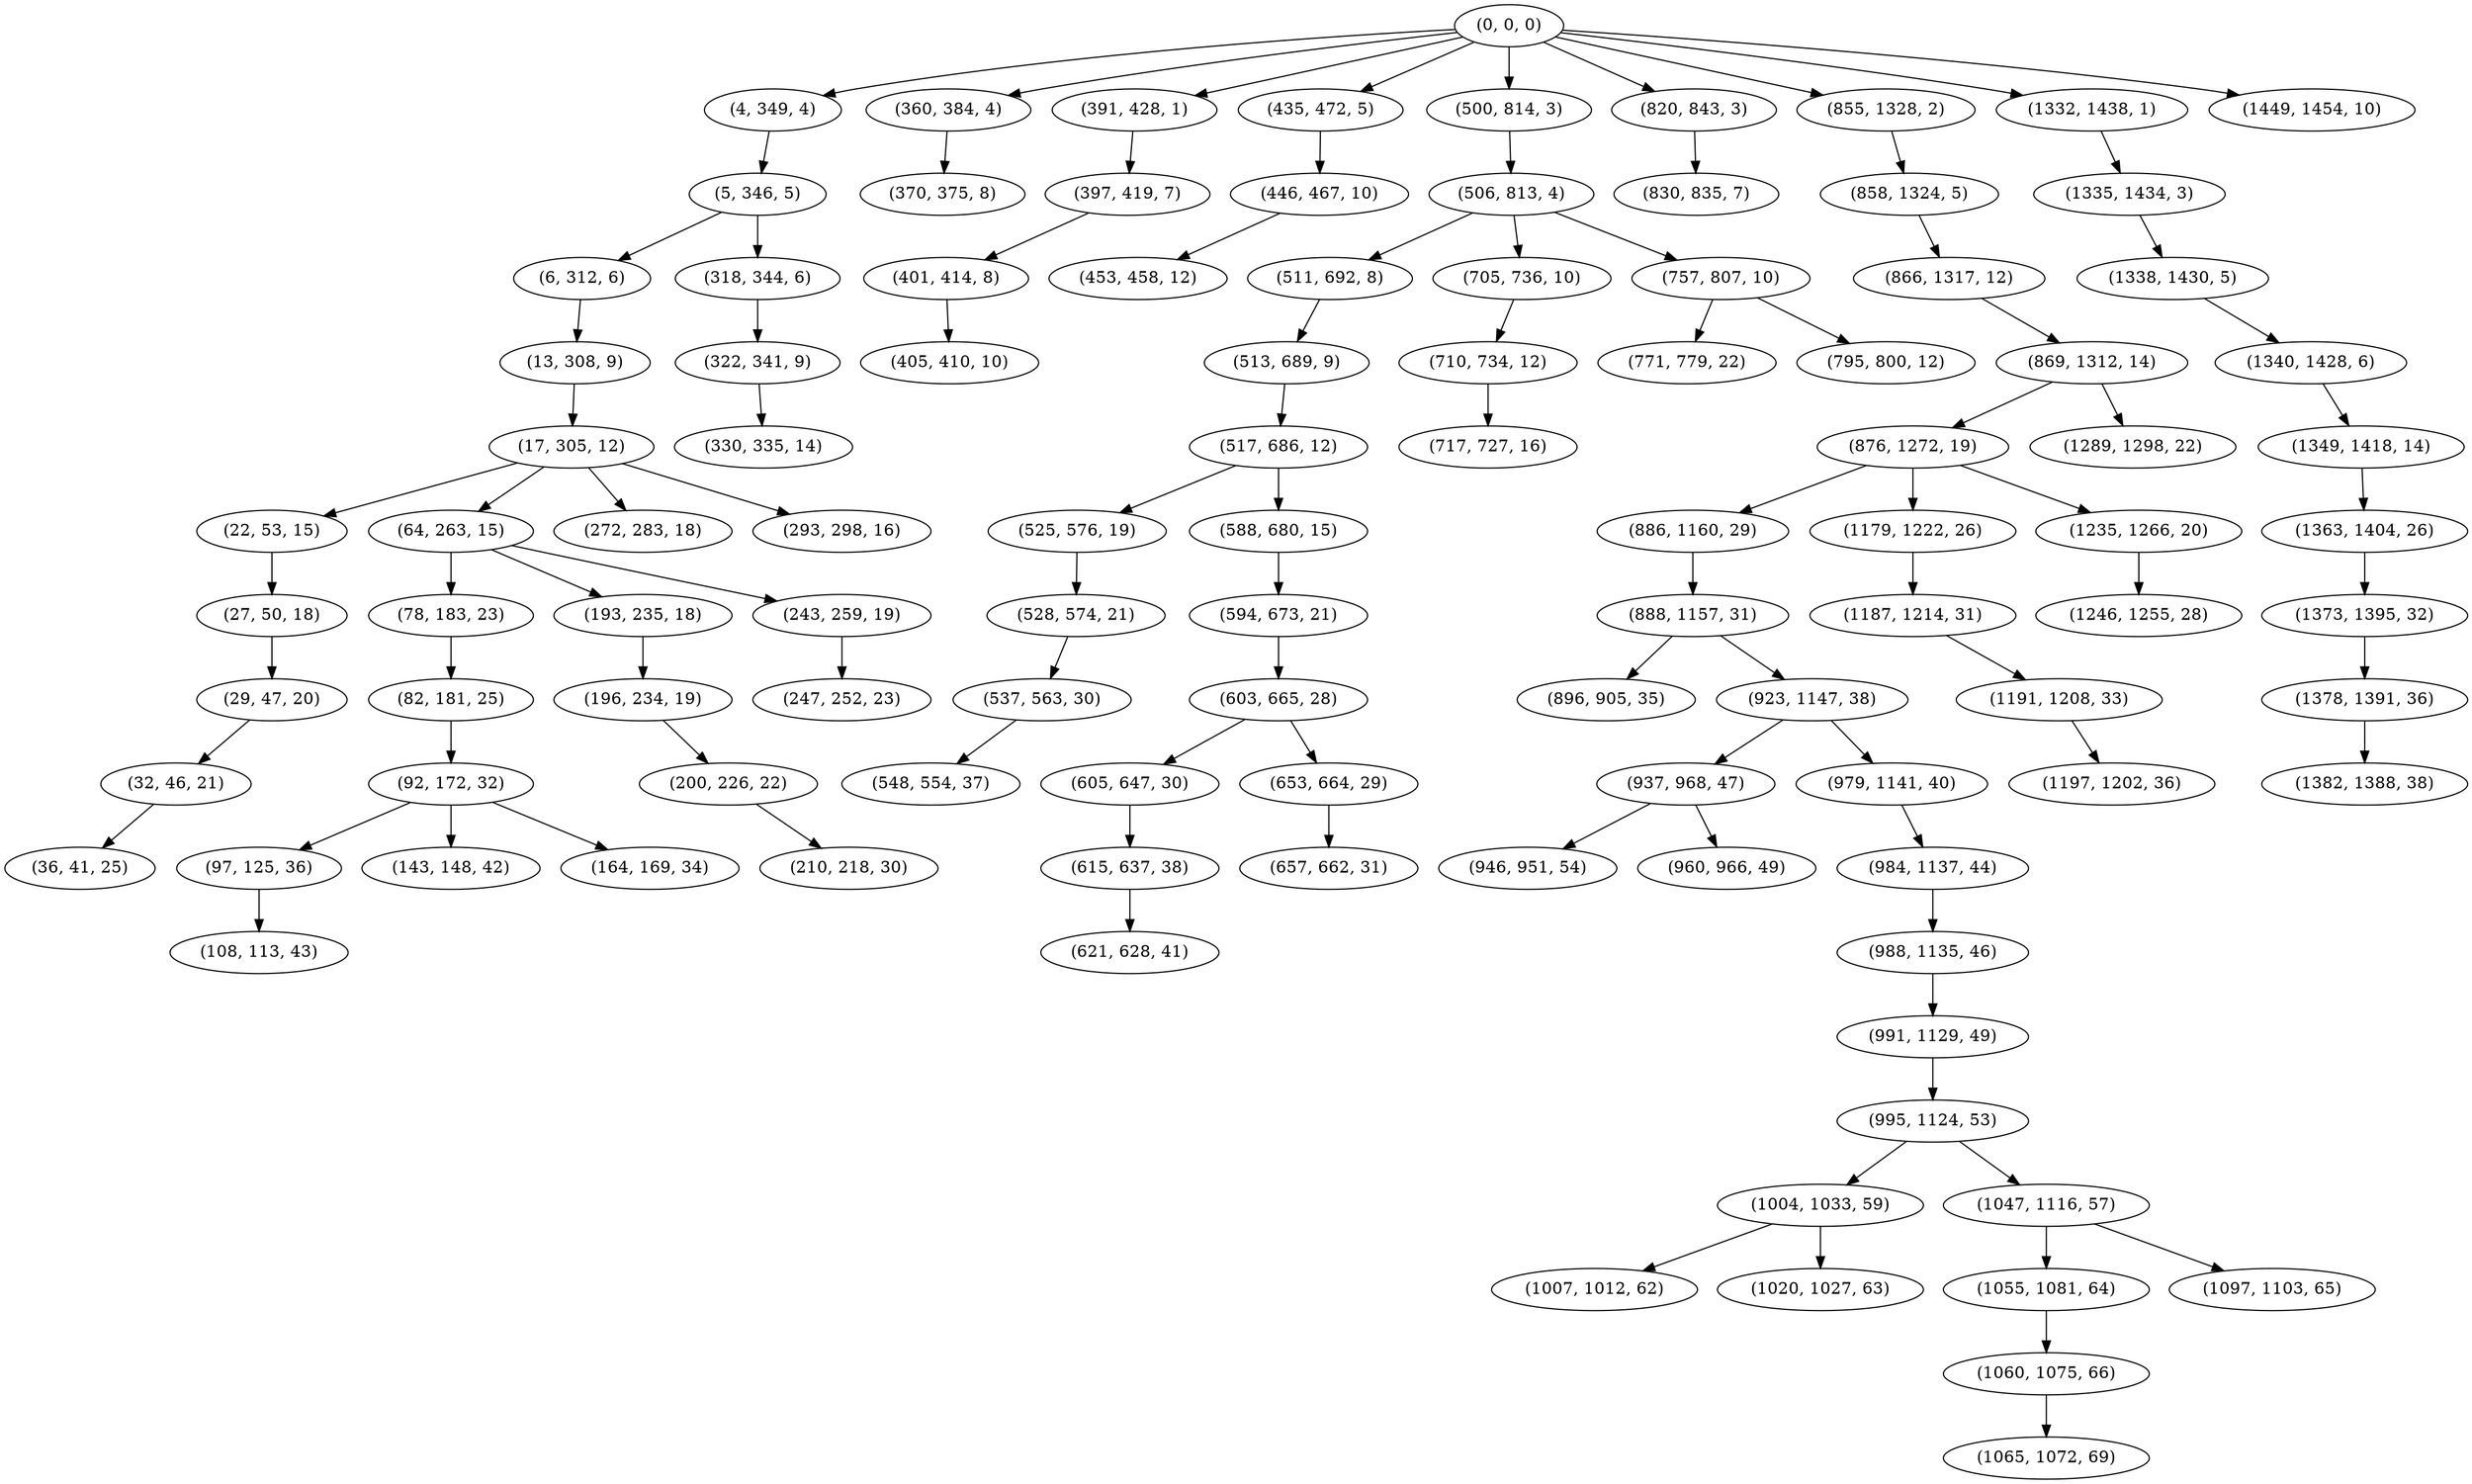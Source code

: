 digraph tree {
    "(0, 0, 0)";
    "(4, 349, 4)";
    "(5, 346, 5)";
    "(6, 312, 6)";
    "(13, 308, 9)";
    "(17, 305, 12)";
    "(22, 53, 15)";
    "(27, 50, 18)";
    "(29, 47, 20)";
    "(32, 46, 21)";
    "(36, 41, 25)";
    "(64, 263, 15)";
    "(78, 183, 23)";
    "(82, 181, 25)";
    "(92, 172, 32)";
    "(97, 125, 36)";
    "(108, 113, 43)";
    "(143, 148, 42)";
    "(164, 169, 34)";
    "(193, 235, 18)";
    "(196, 234, 19)";
    "(200, 226, 22)";
    "(210, 218, 30)";
    "(243, 259, 19)";
    "(247, 252, 23)";
    "(272, 283, 18)";
    "(293, 298, 16)";
    "(318, 344, 6)";
    "(322, 341, 9)";
    "(330, 335, 14)";
    "(360, 384, 4)";
    "(370, 375, 8)";
    "(391, 428, 1)";
    "(397, 419, 7)";
    "(401, 414, 8)";
    "(405, 410, 10)";
    "(435, 472, 5)";
    "(446, 467, 10)";
    "(453, 458, 12)";
    "(500, 814, 3)";
    "(506, 813, 4)";
    "(511, 692, 8)";
    "(513, 689, 9)";
    "(517, 686, 12)";
    "(525, 576, 19)";
    "(528, 574, 21)";
    "(537, 563, 30)";
    "(548, 554, 37)";
    "(588, 680, 15)";
    "(594, 673, 21)";
    "(603, 665, 28)";
    "(605, 647, 30)";
    "(615, 637, 38)";
    "(621, 628, 41)";
    "(653, 664, 29)";
    "(657, 662, 31)";
    "(705, 736, 10)";
    "(710, 734, 12)";
    "(717, 727, 16)";
    "(757, 807, 10)";
    "(771, 779, 22)";
    "(795, 800, 12)";
    "(820, 843, 3)";
    "(830, 835, 7)";
    "(855, 1328, 2)";
    "(858, 1324, 5)";
    "(866, 1317, 12)";
    "(869, 1312, 14)";
    "(876, 1272, 19)";
    "(886, 1160, 29)";
    "(888, 1157, 31)";
    "(896, 905, 35)";
    "(923, 1147, 38)";
    "(937, 968, 47)";
    "(946, 951, 54)";
    "(960, 966, 49)";
    "(979, 1141, 40)";
    "(984, 1137, 44)";
    "(988, 1135, 46)";
    "(991, 1129, 49)";
    "(995, 1124, 53)";
    "(1004, 1033, 59)";
    "(1007, 1012, 62)";
    "(1020, 1027, 63)";
    "(1047, 1116, 57)";
    "(1055, 1081, 64)";
    "(1060, 1075, 66)";
    "(1065, 1072, 69)";
    "(1097, 1103, 65)";
    "(1179, 1222, 26)";
    "(1187, 1214, 31)";
    "(1191, 1208, 33)";
    "(1197, 1202, 36)";
    "(1235, 1266, 20)";
    "(1246, 1255, 28)";
    "(1289, 1298, 22)";
    "(1332, 1438, 1)";
    "(1335, 1434, 3)";
    "(1338, 1430, 5)";
    "(1340, 1428, 6)";
    "(1349, 1418, 14)";
    "(1363, 1404, 26)";
    "(1373, 1395, 32)";
    "(1378, 1391, 36)";
    "(1382, 1388, 38)";
    "(1449, 1454, 10)";
    "(0, 0, 0)" -> "(4, 349, 4)";
    "(0, 0, 0)" -> "(360, 384, 4)";
    "(0, 0, 0)" -> "(391, 428, 1)";
    "(0, 0, 0)" -> "(435, 472, 5)";
    "(0, 0, 0)" -> "(500, 814, 3)";
    "(0, 0, 0)" -> "(820, 843, 3)";
    "(0, 0, 0)" -> "(855, 1328, 2)";
    "(0, 0, 0)" -> "(1332, 1438, 1)";
    "(0, 0, 0)" -> "(1449, 1454, 10)";
    "(4, 349, 4)" -> "(5, 346, 5)";
    "(5, 346, 5)" -> "(6, 312, 6)";
    "(5, 346, 5)" -> "(318, 344, 6)";
    "(6, 312, 6)" -> "(13, 308, 9)";
    "(13, 308, 9)" -> "(17, 305, 12)";
    "(17, 305, 12)" -> "(22, 53, 15)";
    "(17, 305, 12)" -> "(64, 263, 15)";
    "(17, 305, 12)" -> "(272, 283, 18)";
    "(17, 305, 12)" -> "(293, 298, 16)";
    "(22, 53, 15)" -> "(27, 50, 18)";
    "(27, 50, 18)" -> "(29, 47, 20)";
    "(29, 47, 20)" -> "(32, 46, 21)";
    "(32, 46, 21)" -> "(36, 41, 25)";
    "(64, 263, 15)" -> "(78, 183, 23)";
    "(64, 263, 15)" -> "(193, 235, 18)";
    "(64, 263, 15)" -> "(243, 259, 19)";
    "(78, 183, 23)" -> "(82, 181, 25)";
    "(82, 181, 25)" -> "(92, 172, 32)";
    "(92, 172, 32)" -> "(97, 125, 36)";
    "(92, 172, 32)" -> "(143, 148, 42)";
    "(92, 172, 32)" -> "(164, 169, 34)";
    "(97, 125, 36)" -> "(108, 113, 43)";
    "(193, 235, 18)" -> "(196, 234, 19)";
    "(196, 234, 19)" -> "(200, 226, 22)";
    "(200, 226, 22)" -> "(210, 218, 30)";
    "(243, 259, 19)" -> "(247, 252, 23)";
    "(318, 344, 6)" -> "(322, 341, 9)";
    "(322, 341, 9)" -> "(330, 335, 14)";
    "(360, 384, 4)" -> "(370, 375, 8)";
    "(391, 428, 1)" -> "(397, 419, 7)";
    "(397, 419, 7)" -> "(401, 414, 8)";
    "(401, 414, 8)" -> "(405, 410, 10)";
    "(435, 472, 5)" -> "(446, 467, 10)";
    "(446, 467, 10)" -> "(453, 458, 12)";
    "(500, 814, 3)" -> "(506, 813, 4)";
    "(506, 813, 4)" -> "(511, 692, 8)";
    "(506, 813, 4)" -> "(705, 736, 10)";
    "(506, 813, 4)" -> "(757, 807, 10)";
    "(511, 692, 8)" -> "(513, 689, 9)";
    "(513, 689, 9)" -> "(517, 686, 12)";
    "(517, 686, 12)" -> "(525, 576, 19)";
    "(517, 686, 12)" -> "(588, 680, 15)";
    "(525, 576, 19)" -> "(528, 574, 21)";
    "(528, 574, 21)" -> "(537, 563, 30)";
    "(537, 563, 30)" -> "(548, 554, 37)";
    "(588, 680, 15)" -> "(594, 673, 21)";
    "(594, 673, 21)" -> "(603, 665, 28)";
    "(603, 665, 28)" -> "(605, 647, 30)";
    "(603, 665, 28)" -> "(653, 664, 29)";
    "(605, 647, 30)" -> "(615, 637, 38)";
    "(615, 637, 38)" -> "(621, 628, 41)";
    "(653, 664, 29)" -> "(657, 662, 31)";
    "(705, 736, 10)" -> "(710, 734, 12)";
    "(710, 734, 12)" -> "(717, 727, 16)";
    "(757, 807, 10)" -> "(771, 779, 22)";
    "(757, 807, 10)" -> "(795, 800, 12)";
    "(820, 843, 3)" -> "(830, 835, 7)";
    "(855, 1328, 2)" -> "(858, 1324, 5)";
    "(858, 1324, 5)" -> "(866, 1317, 12)";
    "(866, 1317, 12)" -> "(869, 1312, 14)";
    "(869, 1312, 14)" -> "(876, 1272, 19)";
    "(869, 1312, 14)" -> "(1289, 1298, 22)";
    "(876, 1272, 19)" -> "(886, 1160, 29)";
    "(876, 1272, 19)" -> "(1179, 1222, 26)";
    "(876, 1272, 19)" -> "(1235, 1266, 20)";
    "(886, 1160, 29)" -> "(888, 1157, 31)";
    "(888, 1157, 31)" -> "(896, 905, 35)";
    "(888, 1157, 31)" -> "(923, 1147, 38)";
    "(923, 1147, 38)" -> "(937, 968, 47)";
    "(923, 1147, 38)" -> "(979, 1141, 40)";
    "(937, 968, 47)" -> "(946, 951, 54)";
    "(937, 968, 47)" -> "(960, 966, 49)";
    "(979, 1141, 40)" -> "(984, 1137, 44)";
    "(984, 1137, 44)" -> "(988, 1135, 46)";
    "(988, 1135, 46)" -> "(991, 1129, 49)";
    "(991, 1129, 49)" -> "(995, 1124, 53)";
    "(995, 1124, 53)" -> "(1004, 1033, 59)";
    "(995, 1124, 53)" -> "(1047, 1116, 57)";
    "(1004, 1033, 59)" -> "(1007, 1012, 62)";
    "(1004, 1033, 59)" -> "(1020, 1027, 63)";
    "(1047, 1116, 57)" -> "(1055, 1081, 64)";
    "(1047, 1116, 57)" -> "(1097, 1103, 65)";
    "(1055, 1081, 64)" -> "(1060, 1075, 66)";
    "(1060, 1075, 66)" -> "(1065, 1072, 69)";
    "(1179, 1222, 26)" -> "(1187, 1214, 31)";
    "(1187, 1214, 31)" -> "(1191, 1208, 33)";
    "(1191, 1208, 33)" -> "(1197, 1202, 36)";
    "(1235, 1266, 20)" -> "(1246, 1255, 28)";
    "(1332, 1438, 1)" -> "(1335, 1434, 3)";
    "(1335, 1434, 3)" -> "(1338, 1430, 5)";
    "(1338, 1430, 5)" -> "(1340, 1428, 6)";
    "(1340, 1428, 6)" -> "(1349, 1418, 14)";
    "(1349, 1418, 14)" -> "(1363, 1404, 26)";
    "(1363, 1404, 26)" -> "(1373, 1395, 32)";
    "(1373, 1395, 32)" -> "(1378, 1391, 36)";
    "(1378, 1391, 36)" -> "(1382, 1388, 38)";
}
